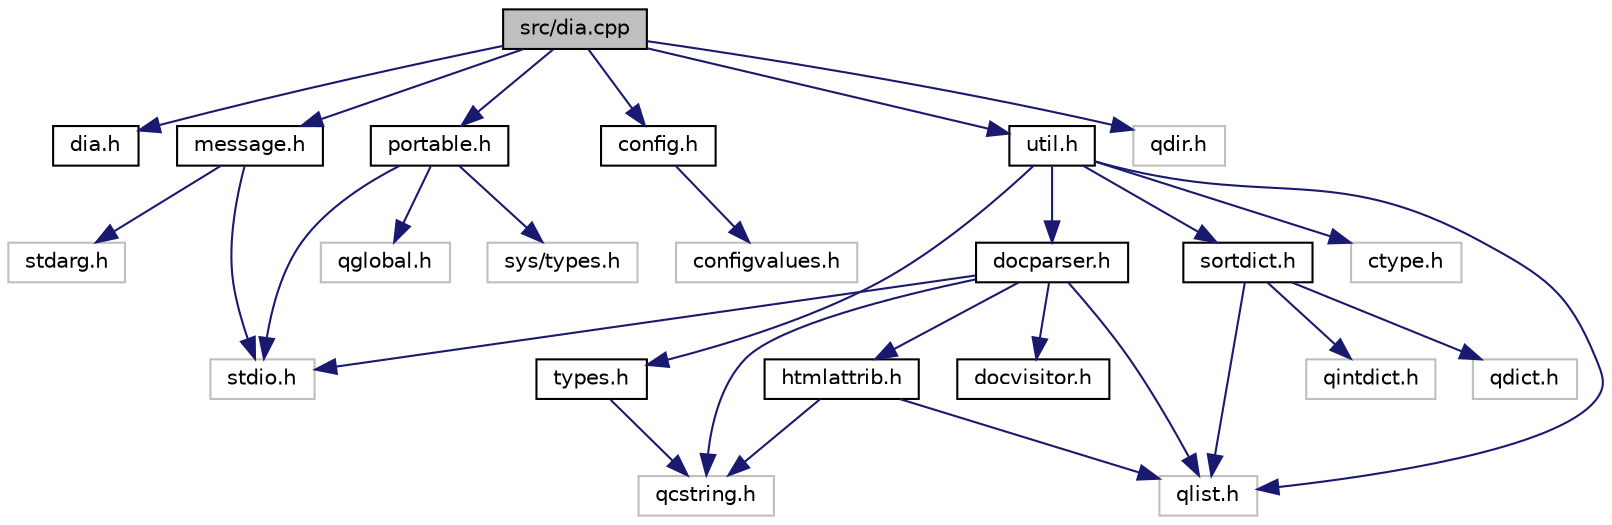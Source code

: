 digraph "src/dia.cpp"
{
 // INTERACTIVE_SVG=YES
  edge [fontname="Helvetica",fontsize="10",labelfontname="Helvetica",labelfontsize="10"];
  node [fontname="Helvetica",fontsize="10",shape=record];
  Node0 [label="src/dia.cpp",height=0.2,width=0.4,color="black", fillcolor="grey75", style="filled", fontcolor="black"];
  Node0 -> Node1 [color="midnightblue",fontsize="10",style="solid",fontname="Helvetica"];
  Node1 [label="dia.h",height=0.2,width=0.4,color="black", fillcolor="white", style="filled",URL="$da/d49/dia_8h.html"];
  Node0 -> Node2 [color="midnightblue",fontsize="10",style="solid",fontname="Helvetica"];
  Node2 [label="portable.h",height=0.2,width=0.4,color="black", fillcolor="white", style="filled",URL="$d2/de2/portable_8h.html",tooltip="Portable versions of functions that are platform dependent. "];
  Node2 -> Node3 [color="midnightblue",fontsize="10",style="solid",fontname="Helvetica"];
  Node3 [label="sys/types.h",height=0.2,width=0.4,color="grey75", fillcolor="white", style="filled"];
  Node2 -> Node4 [color="midnightblue",fontsize="10",style="solid",fontname="Helvetica"];
  Node4 [label="stdio.h",height=0.2,width=0.4,color="grey75", fillcolor="white", style="filled"];
  Node2 -> Node5 [color="midnightblue",fontsize="10",style="solid",fontname="Helvetica"];
  Node5 [label="qglobal.h",height=0.2,width=0.4,color="grey75", fillcolor="white", style="filled"];
  Node0 -> Node6 [color="midnightblue",fontsize="10",style="solid",fontname="Helvetica"];
  Node6 [label="config.h",height=0.2,width=0.4,color="black", fillcolor="white", style="filled",URL="$db/d16/config_8h.html"];
  Node6 -> Node7 [color="midnightblue",fontsize="10",style="solid",fontname="Helvetica"];
  Node7 [label="configvalues.h",height=0.2,width=0.4,color="grey75", fillcolor="white", style="filled"];
  Node0 -> Node8 [color="midnightblue",fontsize="10",style="solid",fontname="Helvetica"];
  Node8 [label="message.h",height=0.2,width=0.4,color="black", fillcolor="white", style="filled",URL="$d2/d0d/message_8h.html"];
  Node8 -> Node4 [color="midnightblue",fontsize="10",style="solid",fontname="Helvetica"];
  Node8 -> Node9 [color="midnightblue",fontsize="10",style="solid",fontname="Helvetica"];
  Node9 [label="stdarg.h",height=0.2,width=0.4,color="grey75", fillcolor="white", style="filled"];
  Node0 -> Node10 [color="midnightblue",fontsize="10",style="solid",fontname="Helvetica"];
  Node10 [label="util.h",height=0.2,width=0.4,color="black", fillcolor="white", style="filled",URL="$d8/d3c/util_8h.html",tooltip="A bunch of utility functions. "];
  Node10 -> Node11 [color="midnightblue",fontsize="10",style="solid",fontname="Helvetica"];
  Node11 [label="qlist.h",height=0.2,width=0.4,color="grey75", fillcolor="white", style="filled"];
  Node10 -> Node12 [color="midnightblue",fontsize="10",style="solid",fontname="Helvetica"];
  Node12 [label="ctype.h",height=0.2,width=0.4,color="grey75", fillcolor="white", style="filled"];
  Node10 -> Node13 [color="midnightblue",fontsize="10",style="solid",fontname="Helvetica"];
  Node13 [label="types.h",height=0.2,width=0.4,color="black", fillcolor="white", style="filled",URL="$d9/d49/types_8h.html",tooltip="This file contains a number of basic enums and types. "];
  Node13 -> Node14 [color="midnightblue",fontsize="10",style="solid",fontname="Helvetica"];
  Node14 [label="qcstring.h",height=0.2,width=0.4,color="grey75", fillcolor="white", style="filled"];
  Node10 -> Node15 [color="midnightblue",fontsize="10",style="solid",fontname="Helvetica"];
  Node15 [label="sortdict.h",height=0.2,width=0.4,color="black", fillcolor="white", style="filled",URL="$d9/d21/sortdict_8h.html"];
  Node15 -> Node11 [color="midnightblue",fontsize="10",style="solid",fontname="Helvetica"];
  Node15 -> Node16 [color="midnightblue",fontsize="10",style="solid",fontname="Helvetica"];
  Node16 [label="qdict.h",height=0.2,width=0.4,color="grey75", fillcolor="white", style="filled"];
  Node15 -> Node17 [color="midnightblue",fontsize="10",style="solid",fontname="Helvetica"];
  Node17 [label="qintdict.h",height=0.2,width=0.4,color="grey75", fillcolor="white", style="filled"];
  Node10 -> Node18 [color="midnightblue",fontsize="10",style="solid",fontname="Helvetica"];
  Node18 [label="docparser.h",height=0.2,width=0.4,color="black", fillcolor="white", style="filled",URL="$de/d9c/docparser_8h.html"];
  Node18 -> Node4 [color="midnightblue",fontsize="10",style="solid",fontname="Helvetica"];
  Node18 -> Node11 [color="midnightblue",fontsize="10",style="solid",fontname="Helvetica"];
  Node18 -> Node14 [color="midnightblue",fontsize="10",style="solid",fontname="Helvetica"];
  Node18 -> Node19 [color="midnightblue",fontsize="10",style="solid",fontname="Helvetica"];
  Node19 [label="docvisitor.h",height=0.2,width=0.4,color="black", fillcolor="white", style="filled",URL="$d2/d3c/docvisitor_8h.html"];
  Node18 -> Node20 [color="midnightblue",fontsize="10",style="solid",fontname="Helvetica"];
  Node20 [label="htmlattrib.h",height=0.2,width=0.4,color="black", fillcolor="white", style="filled",URL="$d0/d73/htmlattrib_8h.html"];
  Node20 -> Node14 [color="midnightblue",fontsize="10",style="solid",fontname="Helvetica"];
  Node20 -> Node11 [color="midnightblue",fontsize="10",style="solid",fontname="Helvetica"];
  Node0 -> Node21 [color="midnightblue",fontsize="10",style="solid",fontname="Helvetica"];
  Node21 [label="qdir.h",height=0.2,width=0.4,color="grey75", fillcolor="white", style="filled"];
}
